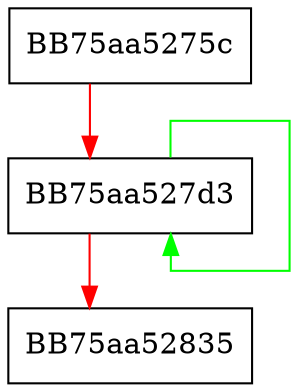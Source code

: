 digraph CreateSecondKey {
  node [shape="box"];
  graph [splines=ortho];
  BB75aa5275c -> BB75aa527d3 [color="red"];
  BB75aa527d3 -> BB75aa527d3 [color="green"];
  BB75aa527d3 -> BB75aa52835 [color="red"];
}